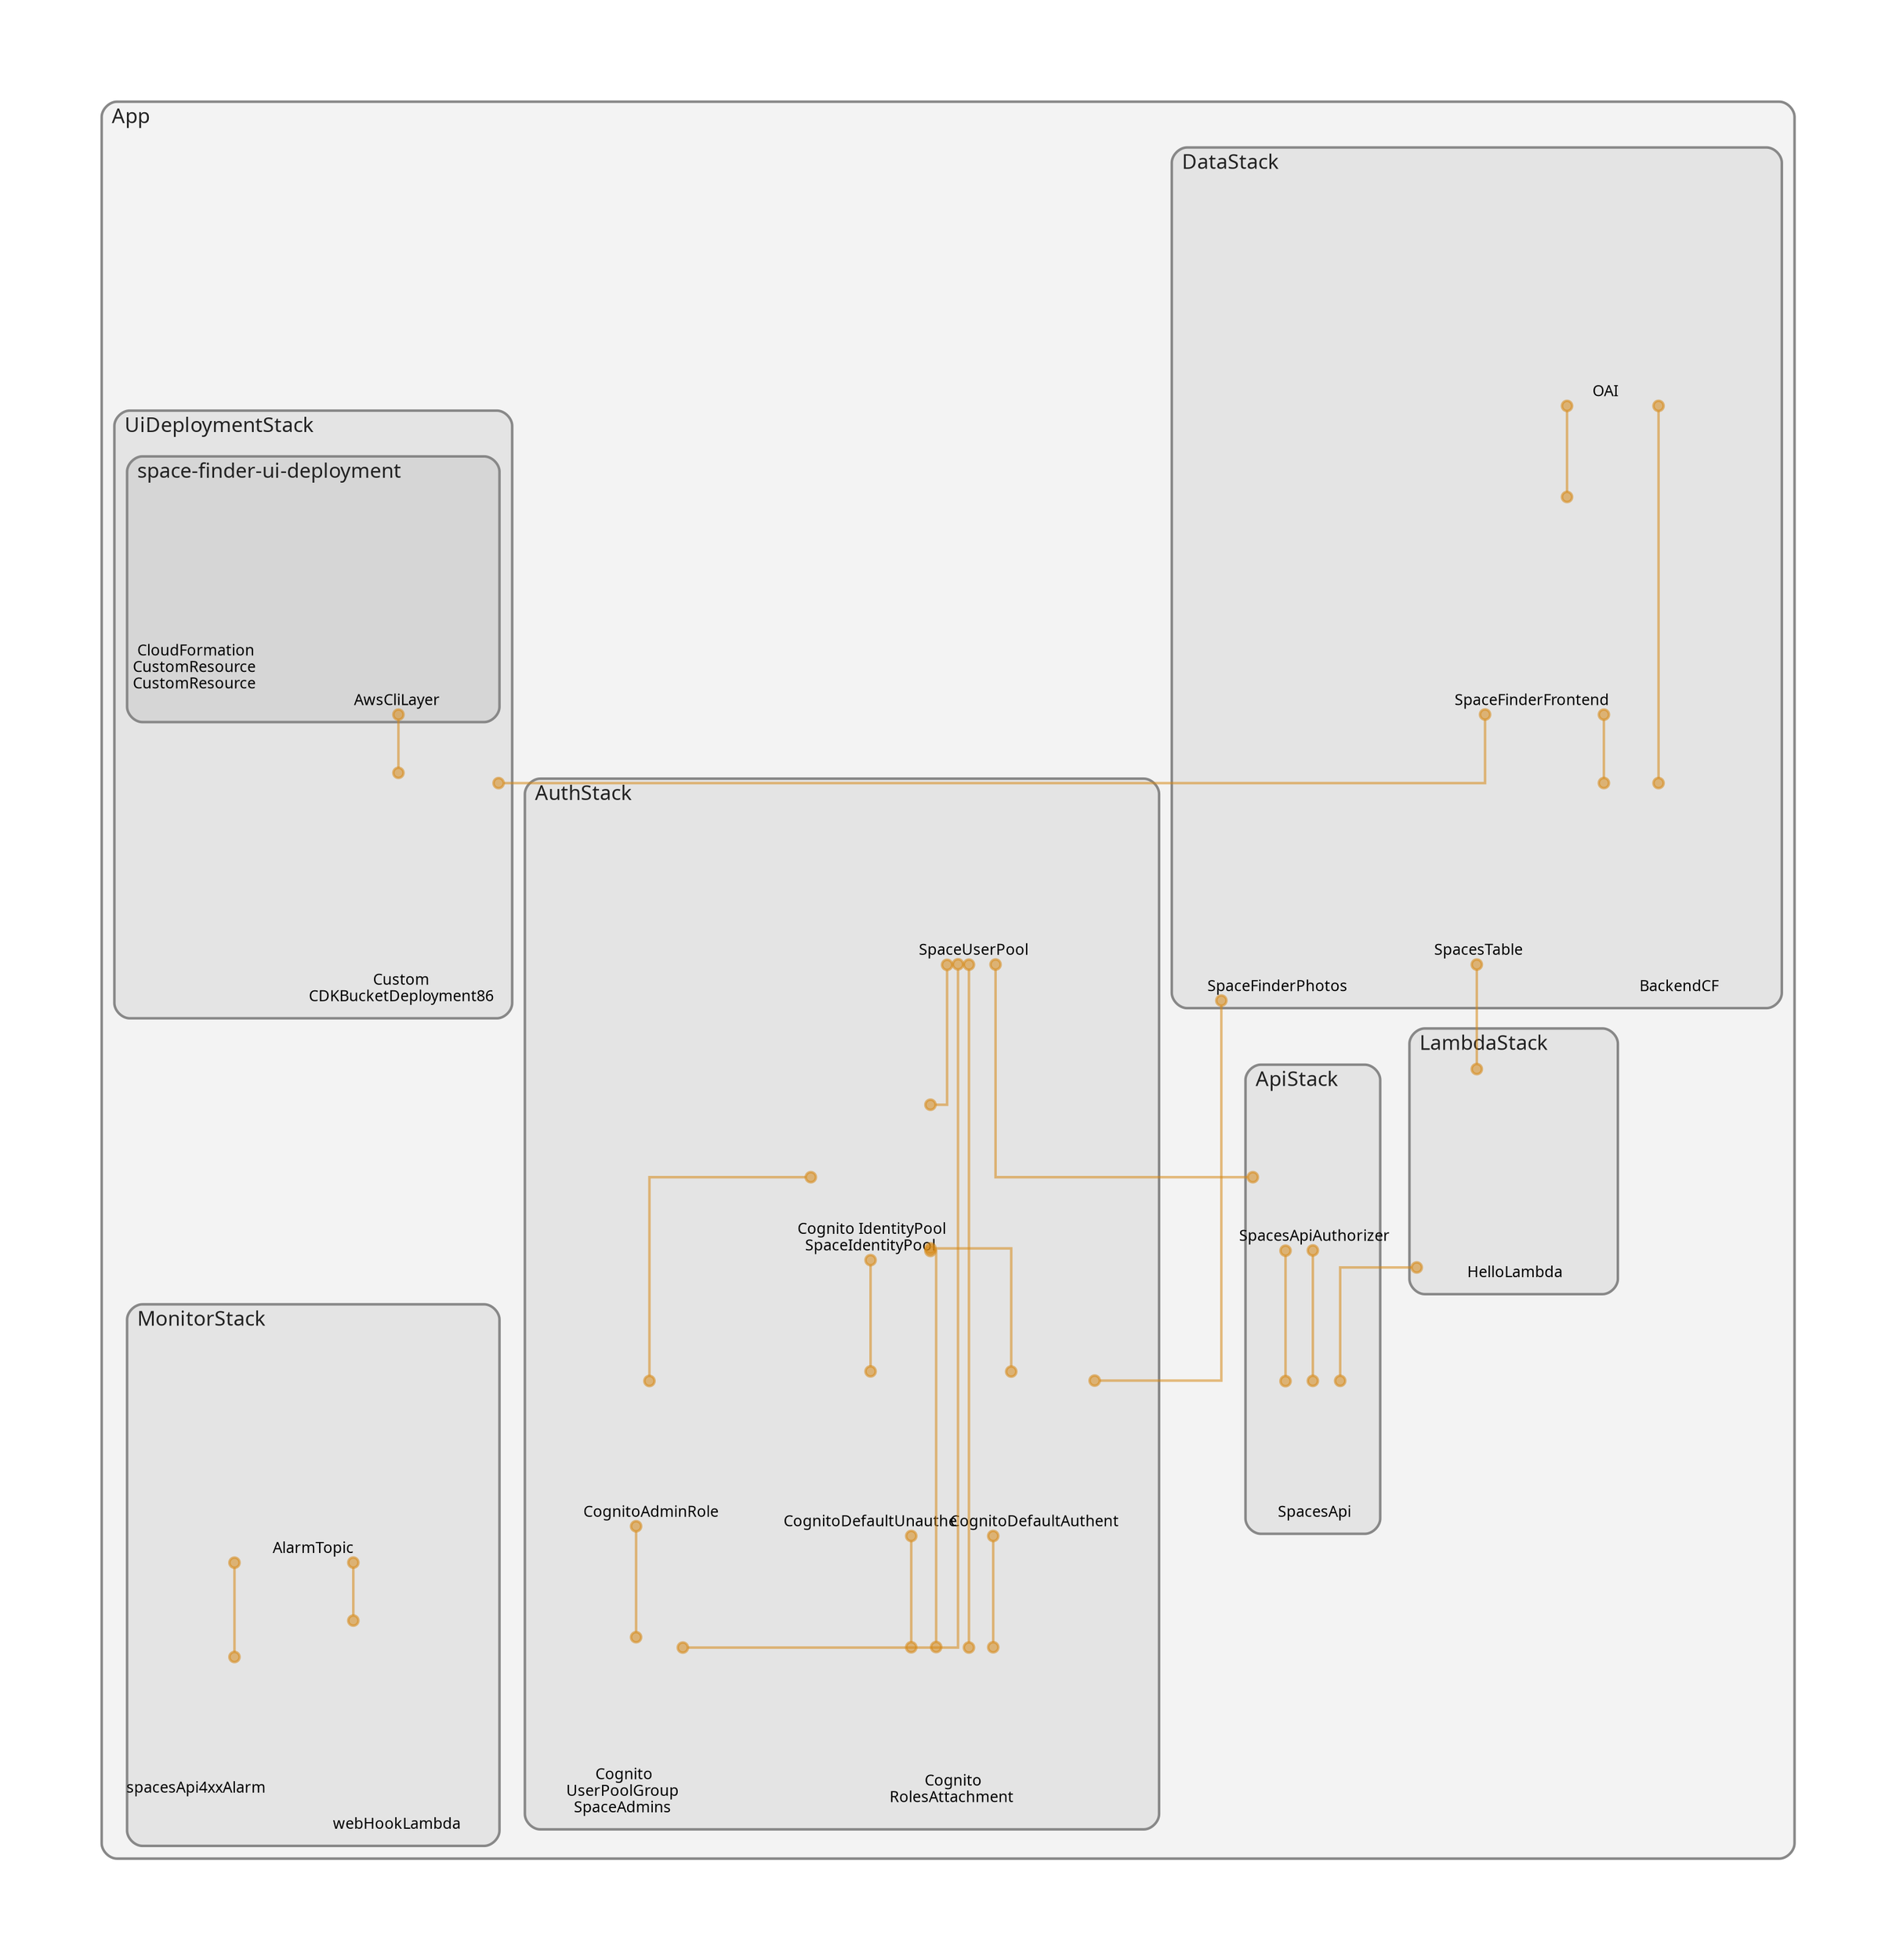 digraph "Diagram" {
  splines = "ortho";
  pad = "1.0";
  nodesep = "0.60";
  ranksep = "0.75";
  fontname = "Sans-Serif";
  fontsize = "15";
  dpi = "200";
  rankdir = "BT";
  compound = "true";
  fontcolor = "#222222";
  edge [
    color = "#D5871488",
    penwidth = 2,
    arrowhead = "dot",
    arrowtail = "dot",
  ];
  node [
    shape = "box",
    style = "rounded",
    fixedsize = true,
    width = 1.7,
    height = 1.7,
    labelloc = "c",
    imagescale = true,
    fontname = "Sans-Serif",
    fontsize = 8,
    margin = 8,
  ];
  subgraph "App" {
    subgraph "cluster-SubGraph.App" {
      graph [
        label = "App",
        labelloc = "b",
        labeljust = "l",
        margin = "10",
        fontsize = "16",
        penwidth = "2",
        pencolor = "#888888",
        style = "filled,rounded",
        fillcolor = "#f3f3f3",
      ];
      subgraph "cluster-SubGraph.DataStack" {
        graph [
          label = "DataStack",
          labelloc = "b",
          labeljust = "l",
          margin = "10",
          fontsize = "16",
          penwidth = "2",
          pencolor = "#888888",
          style = "filled,rounded",
          fillcolor = "#e4e4e4",
        ];
        "DataStack/SpaceFinderFrontend" [
          label = " SpaceFinderFrontend",
          fontsize = 12,
          image = "/Users/gustavo/Documents/gustavoapps/cdk-starter-backend/node_modules/cdk-dia/icons/aws/Service/Arch_Storage/64/Arch_Amazon-S3-Standard_64@5x.png",
          imagescale = "true",
          imagepos = "tc",
          penwidth = "0",
          shape = "node",
          fixedsize = "true",
          labelloc = "b",
          width = 2,
          height = 2.266,
        ];
        "DataStack/OAI" [
          label = " OAI",
          fontsize = 12,
          image = "/Users/gustavo/Documents/gustavoapps/cdk-starter-backend/node_modules/cdk-dia/icons/aws/Resource/Res_Security-Identity-and-Compliance/Res_48_Dark/Res_AWS-Identity-Access-Management_Permissions_48_Dark_gen.png",
          imagescale = "true",
          imagepos = "tc",
          penwidth = "0",
          shape = "node",
          fixedsize = "true",
          labelloc = "b",
          width = 2,
          height = 2.266,
        ];
        "DataStack/BackendCF" [
          label = " BackendCF",
          fontsize = 12,
          image = "/Users/gustavo/Documents/gustavoapps/cdk-starter-backend/node_modules/cdk-dia/icons/aws/Service/Arch_Networking-Content/64/Arch_Amazon-CloudFront_64@5x.png",
          imagescale = "true",
          imagepos = "tc",
          penwidth = "0",
          shape = "node",
          fixedsize = "true",
          labelloc = "b",
          width = 2,
          height = 2.266,
        ];
        "DataStack/SpacesTable" [
          label = " SpacesTable",
          fontsize = 12,
          image = "/Users/gustavo/Documents/gustavoapps/cdk-starter-backend/node_modules/cdk-dia/icons/aws/Service/Arch_Database/64/Arch_Amazon-DynamoDB_64@5x.png",
          imagescale = "true",
          imagepos = "tc",
          penwidth = "0",
          shape = "node",
          fixedsize = "true",
          labelloc = "b",
          width = 1.2,
          height = 1.466,
        ];
        "DataStack/SpaceFinderPhotos" [
          label = " SpaceFinderPhotos",
          fontsize = 12,
          image = "/Users/gustavo/Documents/gustavoapps/cdk-starter-backend/node_modules/cdk-dia/icons/aws/Service/Arch_Storage/64/Arch_Amazon-S3-Standard_64@5x.png",
          imagescale = "true",
          imagepos = "tc",
          penwidth = "0",
          shape = "node",
          fixedsize = "true",
          labelloc = "b",
          width = 2,
          height = 2.266,
        ];
      }
      subgraph "cluster-SubGraph.LambdaStack" {
        graph [
          label = "LambdaStack",
          labelloc = "b",
          labeljust = "l",
          margin = "10",
          fontsize = "16",
          penwidth = "2",
          pencolor = "#888888",
          style = "filled,rounded",
          fillcolor = "#e4e4e4",
        ];
        "LambdaStack/HelloLambda" [
          label = " HelloLambda",
          fontsize = 12,
          image = "/Users/gustavo/Documents/gustavoapps/cdk-starter-backend/node_modules/cdk-dia/icons/aws/Service/Arch_Compute/64/Arch_AWS-Lambda_64@5x.png",
          imagescale = "true",
          imagepos = "tc",
          penwidth = "0",
          shape = "node",
          fixedsize = "true",
          labelloc = "b",
          width = 2,
          height = 2.266,
        ];
      }
      subgraph "cluster-SubGraph.AuthStack" {
        graph [
          label = "AuthStack",
          labelloc = "b",
          labeljust = "l",
          margin = "10",
          fontsize = "16",
          penwidth = "2",
          pencolor = "#888888",
          style = "filled,rounded",
          fillcolor = "#e4e4e4",
        ];
        "AuthStack/SpaceUserPool" [
          label = " SpaceUserPool",
          fontsize = 12,
          image = "/Users/gustavo/Documents/gustavoapps/cdk-starter-backend/node_modules/cdk-dia/icons/aws/Service/Arch_Security-Identity-Compliance/64/Arch_Amazon-Cognito_64.png",
          imagescale = "true",
          imagepos = "tc",
          penwidth = "0",
          shape = "node",
          fixedsize = "true",
          labelloc = "b",
          width = 1.2,
          height = 1.466,
        ];
        "AuthStack/SpaceIdentityPool" [
          label = " Cognito IdentityPool\nSpaceIdentityPool",
          fontsize = 12,
          image = "/Users/gustavo/Documents/gustavoapps/cdk-starter-backend/node_modules/cdk-dia/icons/aws/Service/Arch_Security-Identity-Compliance/64/Arch_Amazon-Cognito_64.png",
          imagescale = "true",
          imagepos = "tc",
          penwidth = "0",
          shape = "node",
          fixedsize = "true",
          labelloc = "b",
          width = 1.2,
          height = 1.682,
        ];
        "AuthStack/CognitoDefaultAuthenticatedRole" [
          label = "\nCognitoDefaultAuthent",
          fontsize = 12,
          image = "/Users/gustavo/Documents/gustavoapps/cdk-starter-backend/node_modules/cdk-dia/icons/aws/Service/Arch_Security-Identity-Compliance/64/Arch_AWS-Identity-and-Access-Management_64@5x.png",
          imagescale = "true",
          imagepos = "tc",
          penwidth = "0",
          shape = "node",
          fixedsize = "true",
          labelloc = "b",
          width = 1.2,
          height = 1.682,
        ];
        "AuthStack/CognitoDefaultUnauthenticatedRole" [
          label = "\nCognitoDefaultUnauthe",
          fontsize = 12,
          image = "/Users/gustavo/Documents/gustavoapps/cdk-starter-backend/node_modules/cdk-dia/icons/aws/Service/Arch_Security-Identity-Compliance/64/Arch_AWS-Identity-and-Access-Management_64@5x.png",
          imagescale = "true",
          imagepos = "tc",
          penwidth = "0",
          shape = "node",
          fixedsize = "true",
          labelloc = "b",
          width = 1.2,
          height = 1.682,
        ];
        "AuthStack/CognitoAdminRole" [
          label = " CognitoAdminRole",
          fontsize = 12,
          image = "/Users/gustavo/Documents/gustavoapps/cdk-starter-backend/node_modules/cdk-dia/icons/aws/Service/Arch_Security-Identity-Compliance/64/Arch_AWS-Identity-and-Access-Management_64@5x.png",
          imagescale = "true",
          imagepos = "tc",
          penwidth = "0",
          shape = "node",
          fixedsize = "true",
          labelloc = "b",
          width = 1.2,
          height = 1.466,
        ];
        "AuthStack/RolesAttachment" [
          label = " Cognito\nRolesAttachment",
          fontsize = 12,
          image = "/Users/gustavo/Documents/gustavoapps/cdk-starter-backend/node_modules/cdk-dia/icons/aws/Service/Arch_Security-Identity-Compliance/64/Arch_Amazon-Cognito_64.png",
          imagescale = "true",
          imagepos = "tc",
          penwidth = "0",
          shape = "node",
          fixedsize = "true",
          labelloc = "b",
          width = 1.2,
          height = 1.682,
        ];
        "AuthStack/SpaceAdmins" [
          label = " Cognito\nUserPoolGroup\nSpaceAdmins",
          fontsize = 12,
          image = "/Users/gustavo/Documents/gustavoapps/cdk-starter-backend/node_modules/cdk-dia/icons/aws/Service/Arch_Security-Identity-Compliance/64/Arch_Amazon-Cognito_64.png",
          imagescale = "true",
          imagepos = "tc",
          penwidth = "0",
          shape = "node",
          fixedsize = "true",
          labelloc = "b",
          width = 1.2,
          height = 1.898,
        ];
      }
      subgraph "cluster-SubGraph.ApiStack" {
        graph [
          label = "ApiStack",
          labelloc = "b",
          labeljust = "l",
          margin = "10",
          fontsize = "16",
          penwidth = "2",
          pencolor = "#888888",
          style = "filled,rounded",
          fillcolor = "#e4e4e4",
        ];
        "ApiStack/SpacesApi" [
          label = " SpacesApi",
          fontsize = 12,
          image = "/Users/gustavo/Documents/gustavoapps/cdk-starter-backend/node_modules/cdk-dia/icons/aws/Service/Arch_Networking-Content/64/Arch_Amazon-API-Gateway_64@5x.png",
          imagescale = "true",
          imagepos = "tc",
          penwidth = "0",
          shape = "node",
          fixedsize = "true",
          labelloc = "b",
          width = 1.2,
          height = 1.466,
        ];
        "ApiStack/SpacesApiAuthorizer" [
          label = " SpacesApiAuthorizer",
          fontsize = 12,
          image = "/Users/gustavo/Documents/gustavoapps/cdk-starter-backend/node_modules/cdk-dia/icons/aws/Service/Arch_Networking-Content/64/Arch_Amazon-API-Gateway_64@5x.png",
          imagescale = "true",
          imagepos = "tc",
          penwidth = "0",
          shape = "node",
          fixedsize = "true",
          labelloc = "b",
          width = 1.2,
          height = 1.466,
        ];
      }
      subgraph "cluster-SubGraph.UiDeploymentStack" {
        graph [
          label = "UiDeploymentStack",
          labelloc = "b",
          labeljust = "l",
          margin = "10",
          fontsize = "16",
          penwidth = "2",
          pencolor = "#888888",
          style = "filled,rounded",
          fillcolor = "#e4e4e4",
        ];
        "UiDeploymentStack/Custom__CDKBucketDeployment8693BB64968944B69AAFB0CC9EB8756C" [
          label = " Custom \nCDKBucketDeployment86",
          fontsize = 12,
          image = "/Users/gustavo/Documents/gustavoapps/cdk-starter-backend/node_modules/cdk-dia/icons/aws/Service/Arch_Compute/64/Arch_AWS-Lambda_64@5x.png",
          imagescale = "true",
          imagepos = "tc",
          penwidth = "0",
          shape = "node",
          fixedsize = "true",
          labelloc = "b",
          width = 2,
          height = 2.4819999999999998,
        ];
        subgraph "cluster-SubGraph.space-finder-ui-deployment" {
          graph [
            label = "space-finder-ui-deployment",
            labelloc = "b",
            labeljust = "l",
            margin = "10",
            fontsize = "16",
            penwidth = "2",
            pencolor = "#888888",
            style = "filled,rounded",
            fillcolor = "#d6d6d6",
          ];
          "UiDeploymentStack/space-finder-ui-deployment/AwsCliLayer" [
            label = " AwsCliLayer",
            fontsize = 12,
            image = "/Users/gustavo/Documents/gustavoapps/cdk-starter-backend/node_modules/cdk-dia/icons/aws/Service/Arch_Compute/64/Arch_AWS-Lambda_64@5x.png",
            imagescale = "true",
            imagepos = "tc",
            penwidth = "0",
            shape = "node",
            fixedsize = "true",
            labelloc = "b",
            width = 2,
            height = 2.266,
          ];
          "UiDeploymentStack/space-finder-ui-deployment/CustomResource" [
            label = " CloudFormation\nCustomResource\nCustomResource",
            fontsize = 12,
            image = "/Users/gustavo/Documents/gustavoapps/cdk-starter-backend/node_modules/cdk-dia/icons/aws/Service/Arch_Management-Governance/64/Arch_AWS-CloudFormation_64@5x.png",
            imagescale = "true",
            imagepos = "tc",
            penwidth = "0",
            shape = "node",
            fixedsize = "true",
            labelloc = "b",
            width = 1.2,
            height = 1.898,
          ];
        }
      }
      subgraph "cluster-SubGraph.MonitorStack" {
        graph [
          label = "MonitorStack",
          labelloc = "b",
          labeljust = "l",
          margin = "10",
          fontsize = "16",
          penwidth = "2",
          pencolor = "#888888",
          style = "filled,rounded",
          fillcolor = "#e4e4e4",
        ];
        "MonitorStack/webHookLambda" [
          label = " webHookLambda",
          fontsize = 12,
          image = "/Users/gustavo/Documents/gustavoapps/cdk-starter-backend/node_modules/cdk-dia/icons/aws/Service/Arch_Compute/64/Arch_AWS-Lambda_64@5x.png",
          imagescale = "true",
          imagepos = "tc",
          penwidth = "0",
          shape = "node",
          fixedsize = "true",
          labelloc = "b",
          width = 2,
          height = 2.266,
        ];
        "MonitorStack/AlarmTopic" [
          label = " AlarmTopic",
          fontsize = 12,
          image = "/Users/gustavo/Documents/gustavoapps/cdk-starter-backend/node_modules/cdk-dia/icons/aws/Service/Arch_App-Integration/Arch_64/Arch_AWS-Simple-Notification-Service_64@5x.png",
          imagescale = "true",
          imagepos = "tc",
          penwidth = "0",
          shape = "node",
          fixedsize = "true",
          labelloc = "b",
          width = 2,
          height = 2.266,
        ];
        "MonitorStack/spacesApi4xxAlarm" [
          label = " spacesApi4xxAlarm",
          fontsize = 12,
          image = "/Users/gustavo/Documents/gustavoapps/cdk-starter-backend/node_modules/cdk-dia/icons/aws/Service/Arch_Management-Governance/64/Arch_Amazon-CloudWatch_64@5x.png",
          imagescale = "true",
          imagepos = "tc",
          penwidth = "0",
          shape = "node",
          fixedsize = "true",
          labelloc = "b",
          width = 1.2,
          height = 1.466,
        ];
      }
    }
  }
  "DataStack/SpaceFinderFrontend" -> "DataStack/OAI" [
    dir = "both",
  ];
  "DataStack/BackendCF" -> "DataStack/SpaceFinderFrontend" [
    dir = "both",
  ];
  "DataStack/BackendCF" -> "DataStack/OAI" [
    dir = "both",
  ];
  "LambdaStack/HelloLambda" -> "DataStack/SpacesTable" [
    dir = "both",
  ];
  "AuthStack/SpaceIdentityPool" -> "AuthStack/SpaceUserPool" [
    dir = "both",
  ];
  "AuthStack/CognitoDefaultAuthenticatedRole" -> "AuthStack/SpaceIdentityPool" [
    dir = "both",
  ];
  "AuthStack/CognitoDefaultAuthenticatedRole" -> "DataStack/SpaceFinderPhotos" [
    dir = "both",
  ];
  "AuthStack/CognitoDefaultUnauthenticatedRole" -> "AuthStack/SpaceIdentityPool" [
    dir = "both",
  ];
  "AuthStack/CognitoAdminRole" -> "AuthStack/SpaceIdentityPool" [
    dir = "both",
  ];
  "AuthStack/RolesAttachment" -> "AuthStack/SpaceIdentityPool" [
    dir = "both",
  ];
  "AuthStack/RolesAttachment" -> "AuthStack/SpaceUserPool" [
    dir = "both",
  ];
  "AuthStack/RolesAttachment" -> "AuthStack/CognitoDefaultAuthenticatedRole" [
    dir = "both",
  ];
  "AuthStack/RolesAttachment" -> "AuthStack/CognitoDefaultUnauthenticatedRole" [
    dir = "both",
  ];
  "AuthStack/SpaceAdmins" -> "AuthStack/SpaceUserPool" [
    dir = "both",
  ];
  "AuthStack/SpaceAdmins" -> "AuthStack/CognitoAdminRole" [
    dir = "both",
  ];
  "ApiStack/SpacesApi" -> "LambdaStack/HelloLambda" [
    dir = "both",
  ];
  "ApiStack/SpacesApi" -> "ApiStack/SpacesApiAuthorizer" [
    dir = "both",
  ];
  "ApiStack/SpacesApiAuthorizer" -> "AuthStack/SpaceUserPool" [
    dir = "both",
  ];
  "ApiStack/SpacesApiAuthorizer" -> "ApiStack/SpacesApi" [
    dir = "both",
  ];
  "UiDeploymentStack/Custom__CDKBucketDeployment8693BB64968944B69AAFB0CC9EB8756C" -> "DataStack/SpaceFinderFrontend" [
    dir = "both",
  ];
  "UiDeploymentStack/Custom__CDKBucketDeployment8693BB64968944B69AAFB0CC9EB8756C" -> "UiDeploymentStack/space-finder-ui-deployment/AwsCliLayer" [
    dir = "both",
  ];
  "MonitorStack/webHookLambda" -> "MonitorStack/AlarmTopic" [
    dir = "both",
  ];
  "MonitorStack/spacesApi4xxAlarm" -> "MonitorStack/AlarmTopic" [
    dir = "both",
  ];
}